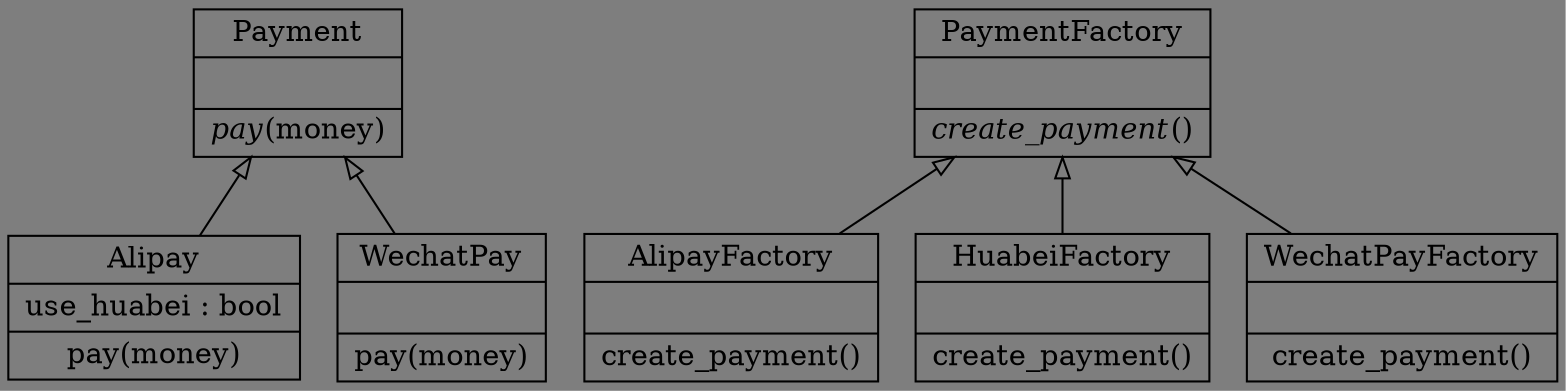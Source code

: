 digraph "classes_2._工厂方法模式_1.py" {
rankdir=BT
bgcolor="#7e7e7e"
charset="utf-8"
"2._工厂方法模式_1.Alipay" [color="black", fontcolor="black", label=<{Alipay|use_huabei : bool<br ALIGN="LEFT"/>|pay(money)<br ALIGN="LEFT"/>}>, shape="record", style="solid"];
"2._工厂方法模式_1.AlipayFactory" [color="black", fontcolor="black", label=<{AlipayFactory|<br ALIGN="LEFT"/>|create_payment()<br ALIGN="LEFT"/>}>, shape="record", style="solid"];
"2._工厂方法模式_1.HuabeiFactory" [color="black", fontcolor="black", label=<{HuabeiFactory|<br ALIGN="LEFT"/>|create_payment()<br ALIGN="LEFT"/>}>, shape="record", style="solid"];
"2._工厂方法模式_1.Payment" [color="black", fontcolor="black", label=<{Payment|<br ALIGN="LEFT"/>|<I>pay</I>(money)<br ALIGN="LEFT"/>}>, shape="record", style="solid"];
"2._工厂方法模式_1.PaymentFactory" [color="black", fontcolor="black", label=<{PaymentFactory|<br ALIGN="LEFT"/>|<I>create_payment</I>()<br ALIGN="LEFT"/>}>, shape="record", style="solid"];
"2._工厂方法模式_1.WechatPay" [color="black", fontcolor="black", label=<{WechatPay|<br ALIGN="LEFT"/>|pay(money)<br ALIGN="LEFT"/>}>, shape="record", style="solid"];
"2._工厂方法模式_1.WechatPayFactory" [color="black", fontcolor="black", label=<{WechatPayFactory|<br ALIGN="LEFT"/>|create_payment()<br ALIGN="LEFT"/>}>, shape="record", style="solid"];
"2._工厂方法模式_1.Alipay" -> "2._工厂方法模式_1.Payment" [arrowhead="empty", arrowtail="none"];
"2._工厂方法模式_1.AlipayFactory" -> "2._工厂方法模式_1.PaymentFactory" [arrowhead="empty", arrowtail="none"];
"2._工厂方法模式_1.HuabeiFactory" -> "2._工厂方法模式_1.PaymentFactory" [arrowhead="empty", arrowtail="none"];
"2._工厂方法模式_1.WechatPay" -> "2._工厂方法模式_1.Payment" [arrowhead="empty", arrowtail="none"];
"2._工厂方法模式_1.WechatPayFactory" -> "2._工厂方法模式_1.PaymentFactory" [arrowhead="empty", arrowtail="none"];
}
